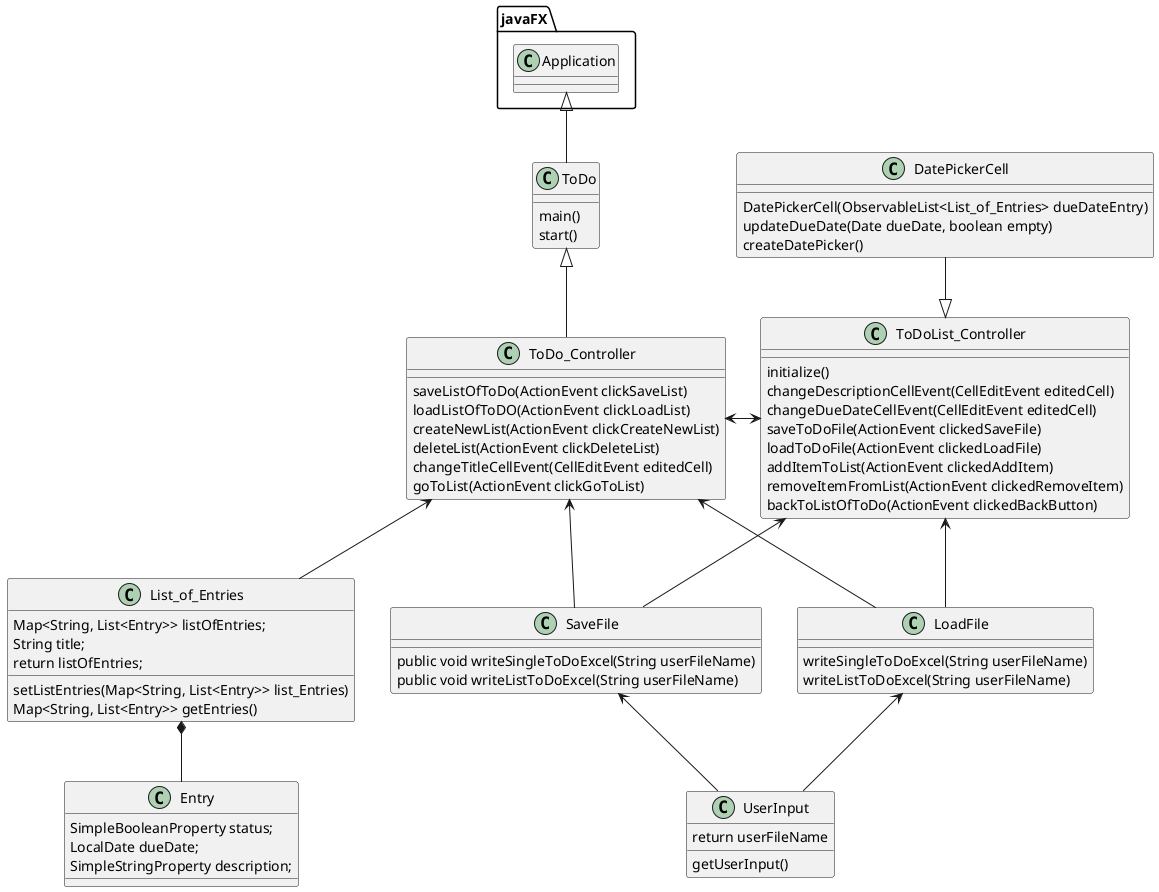 @startuml
'https://plantuml.com/class-diagram

class ToDo {
    main()
    start()
}
class ToDo_Controller
{
    saveListOfToDo(ActionEvent clickSaveList)
    loadListOfToDO(ActionEvent clickLoadList)
    createNewList(ActionEvent clickCreateNewList)
    deleteList(ActionEvent clickDeleteList)
    changeTitleCellEvent(CellEditEvent editedCell)
    goToList(ActionEvent clickGoToList)

}
class ToDoList_Controller
{
    initialize()
    changeDescriptionCellEvent(CellEditEvent editedCell)
    changeDueDateCellEvent(CellEditEvent editedCell)
    saveToDoFile(ActionEvent clickedSaveFile)
    loadToDoFile(ActionEvent clickedLoadFile)
    addItemToList(ActionEvent clickedAddItem)
    removeItemFromList(ActionEvent clickedRemoveItem)
    backToListOfToDo(ActionEvent clickedBackButton)

}
class UserInput
{
    getUserInput()
        return userFileName
}

class SaveFile
{
    public void writeSingleToDoExcel(String userFileName)
    public void writeListToDoExcel(String userFileName)
}

class LoadFile
{
    writeSingleToDoExcel(String userFileName)
    writeListToDoExcel(String userFileName)
}

class List_of_Entries
{
    Map<String, List<Entry>> listOfEntries;
    String title;
    setListEntries(Map<String, List<Entry>> list_Entries)
    Map<String, List<Entry>> getEntries()
        return listOfEntries;
}

class Entry
{
        SimpleBooleanProperty status;
        LocalDate dueDate;
        SimpleStringProperty description;
}

class DatePickerCell
{
    DatePickerCell(ObservableList<List_of_Entries> dueDateEntry)
    updateDueDate(Date dueDate, boolean empty)
    createDatePicker()
}


javaFX.Application <|-- ToDo

ToDo <|-- ToDo_Controller
ToDo_Controller <-> ToDoList_Controller

ToDo_Controller <-- SaveFile
SaveFile <-- UserInput
ToDo_Controller <-- LoadFile
LoadFile <-- UserInput

ToDo_Controller <-- List_of_Entries
List_of_Entries *-- Entry

ToDoList_Controller <-- SaveFile
ToDoList_Controller <-- LoadFile

DatePickerCell --|> ToDoList_Controller



@enduml